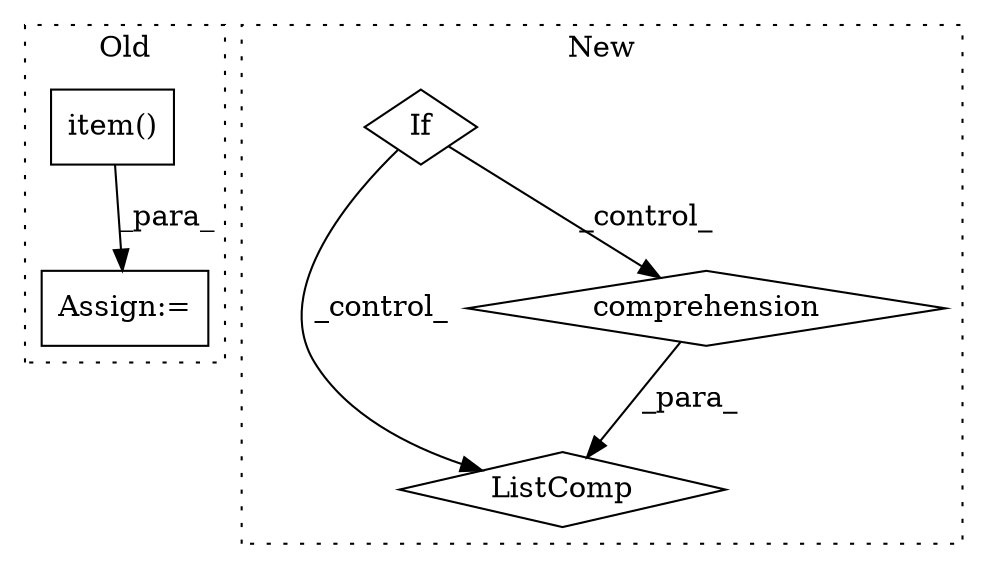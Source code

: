 digraph G {
subgraph cluster0 {
1 [label="item()" a="75" s="14783" l="11" shape="box"];
4 [label="Assign:=" a="68" s="14779" l="4" shape="box"];
label = "Old";
style="dotted";
}
subgraph cluster1 {
2 [label="ListComp" a="106" s="15478" l="37" shape="diamond"];
3 [label="comprehension" a="45" s="15489" l="3" shape="diamond"];
5 [label="If" a="96" s="15321" l="3" shape="diamond"];
label = "New";
style="dotted";
}
1 -> 4 [label="_para_"];
3 -> 2 [label="_para_"];
5 -> 3 [label="_control_"];
5 -> 2 [label="_control_"];
}